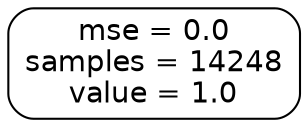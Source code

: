 digraph Tree {
node [shape=box, style="rounded", color="black", fontname=helvetica] ;
edge [fontname=helvetica] ;
0 [label="mse = 0.0\nsamples = 14248\nvalue = 1.0"] ;
}